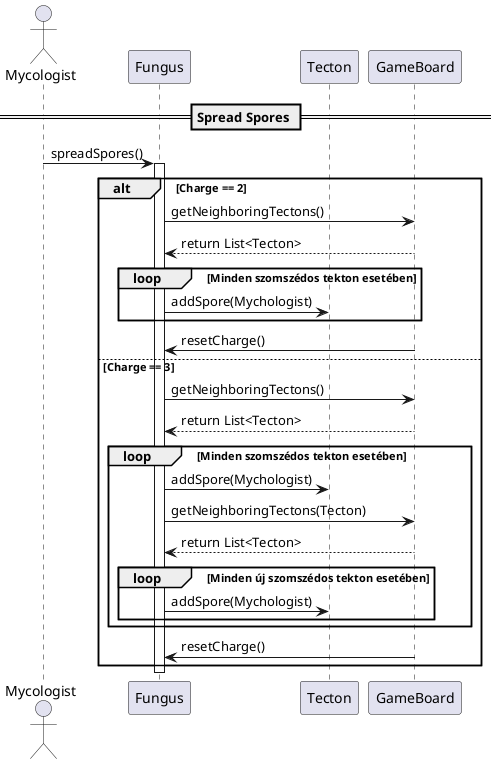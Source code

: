 @startuml
== Spread Spores ==

actor Mycologist
participant Fungus
participant Tecton
participant GameBoard

Mycologist -> Fungus: spreadSpores()
activate Fungus

alt Charge == 2
    Fungus -> GameBoard: getNeighboringTectons()
    GameBoard --> Fungus: return List<Tecton>
    
    loop Minden szomszédos tekton esetében
        Fungus -> Tecton: addSpore(Mychologist)
    end
    
    GameBoard -> Fungus: resetCharge()

    ' Fungus -> Fungus: resetCharge()
else Charge == 3
    Fungus -> GameBoard: getNeighboringTectons()
    GameBoard --> Fungus: return List<Tecton>
    
    loop Minden szomszédos tekton esetében
        Fungus -> Tecton: addSpore(Mychologist)
        Fungus -> GameBoard: getNeighboringTectons(Tecton)
        GameBoard --> Fungus: return List<Tecton>
        
        loop Minden új szomszédos tekton esetében
            Fungus -> Tecton: addSpore(Mychologist)
        end
    end
    GameBoard -> Fungus: resetCharge()
    
    ' Fungus -> Fungus: resetCharge()
end

deactivate Fungus

@enduml
